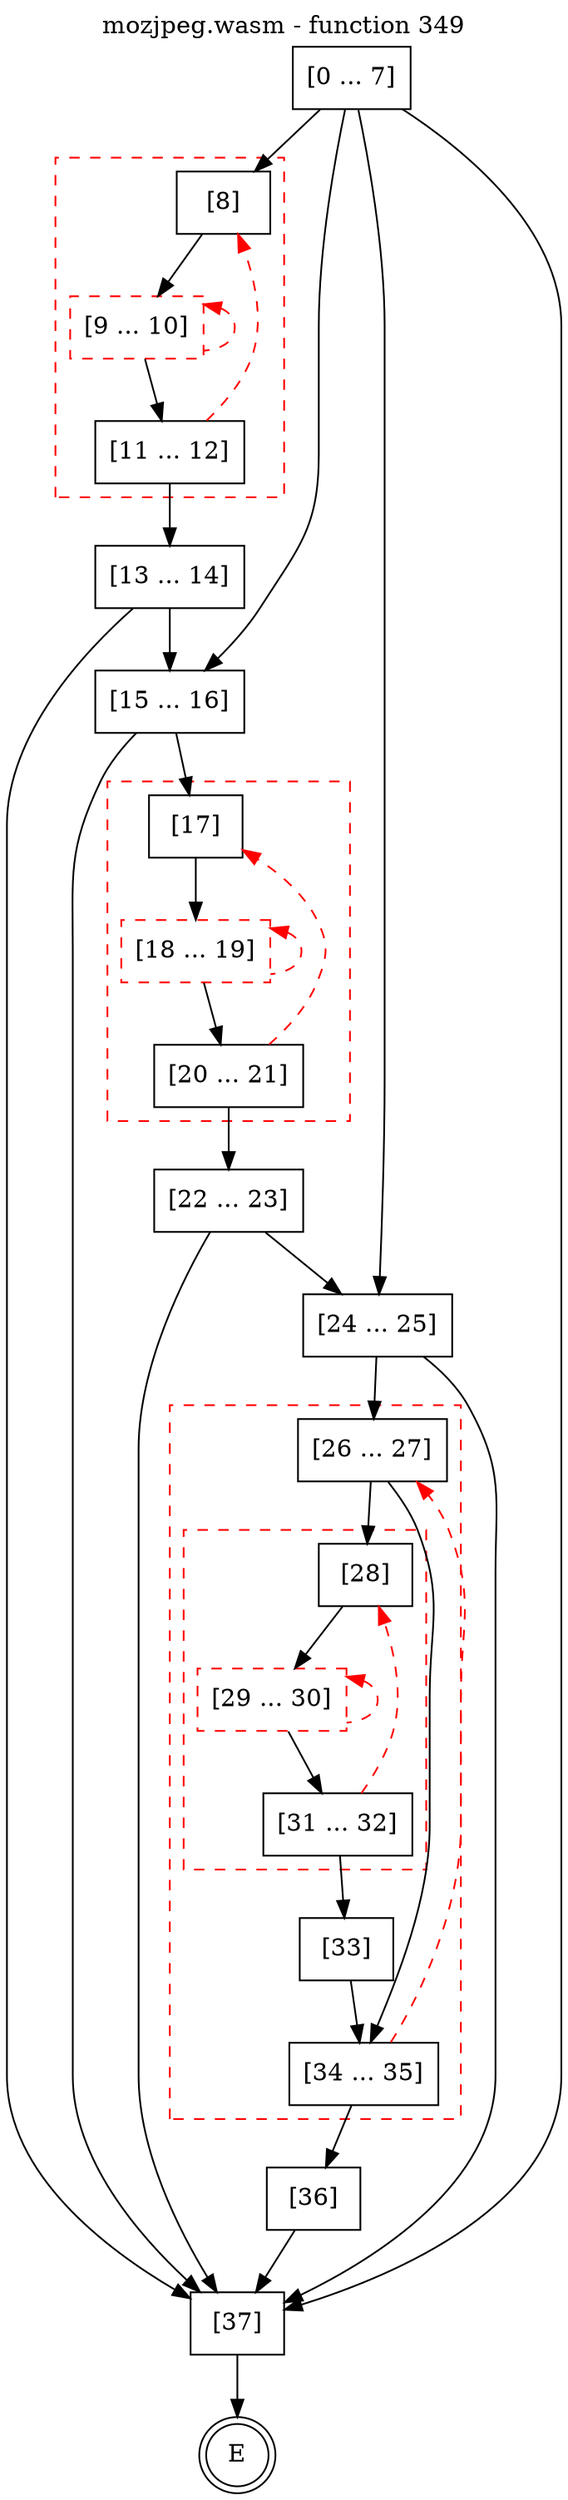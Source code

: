 digraph finite_state_machine {
    label = "mozjpeg.wasm - function 349"
    labelloc =  t
    labelfontsize = 16
    labelfontcolor = black
    labelfontname = "Helvetica"
    node [shape = doublecircle]; E ;
    node [shape = box];
    node [shape=box, color=black, style=solid] 0[label="[0 ... 7]"]
    subgraph cluster_8{
    label = "";
    style = dashed color = red;
    node [shape=box, color=black, style=solid] 8[label="[8]"]
    node [shape=box, color=red, style=dashed] 9[label="[9 ... 10]"]
    node [shape=box, color=black, style=solid] 11[label="[11 ... 12]"]
    }
    node [shape=box, color=black, style=solid] 13[label="[13 ... 14]"]
    node [shape=box, color=black, style=solid] 15[label="[15 ... 16]"]
    subgraph cluster_17{
    label = "";
    style = dashed color = red;
    node [shape=box, color=black, style=solid] 17[label="[17]"]
    node [shape=box, color=red, style=dashed] 18[label="[18 ... 19]"]
    node [shape=box, color=black, style=solid] 20[label="[20 ... 21]"]
    }
    node [shape=box, color=black, style=solid] 22[label="[22 ... 23]"]
    node [shape=box, color=black, style=solid] 24[label="[24 ... 25]"]
    subgraph cluster_26{
    label = "";
    style = dashed color = red;
    node [shape=box, color=black, style=solid] 26[label="[26 ... 27]"]
    subgraph cluster_28{
    label = "";
    style = dashed color = red;
    node [shape=box, color=black, style=solid] 28[label="[28]"]
    node [shape=box, color=red, style=dashed] 29[label="[29 ... 30]"]
    node [shape=box, color=black, style=solid] 31[label="[31 ... 32]"]
    }
    node [shape=box, color=black, style=solid] 33[label="[33]"]
    node [shape=box, color=black, style=solid] 34[label="[34 ... 35]"]
    }
    node [shape=box, color=black, style=solid] 36[label="[36]"]
    node [shape=box, color=black, style=solid] 37[label="[37]"]
    0 -> 8;
    0 -> 15;
    0 -> 24;
    0 -> 37;
    8 -> 9;
    9 -> 11;
    9 -> 9[style="dashed" color="red" dir=back];
    11 -> 8[style="dashed" color="red"];
    11 -> 13;
    13 -> 15;
    13 -> 37;
    15 -> 17;
    15 -> 37;
    17 -> 18;
    18 -> 20;
    18 -> 18[style="dashed" color="red" dir=back];
    20 -> 17[style="dashed" color="red"];
    20 -> 22;
    22 -> 24;
    22 -> 37;
    24 -> 26;
    24 -> 37;
    26 -> 28;
    26 -> 34;
    28 -> 29;
    29 -> 31;
    29 -> 29[style="dashed" color="red" dir=back];
    31 -> 28[style="dashed" color="red"];
    31 -> 33;
    33 -> 34;
    34 -> 26[style="dashed" color="red"];
    34 -> 36;
    36 -> 37;
    37 -> E;
}
